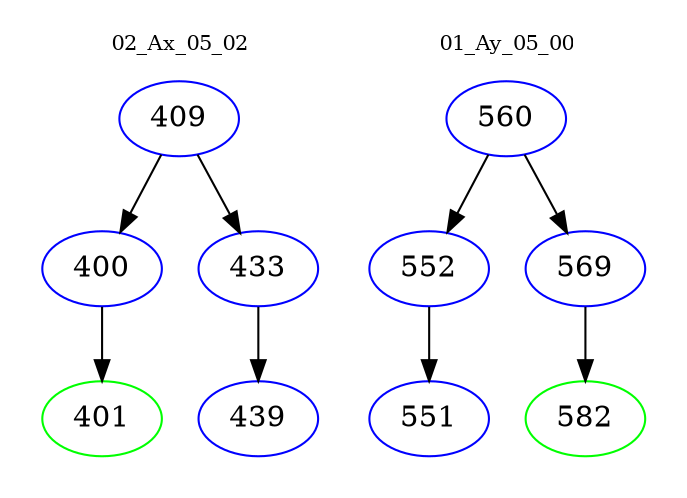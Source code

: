 digraph{
subgraph cluster_0 {
color = white
label = "02_Ax_05_02";
fontsize=10;
T0_409 [label="409", color="blue"]
T0_409 -> T0_400 [color="black"]
T0_400 [label="400", color="blue"]
T0_400 -> T0_401 [color="black"]
T0_401 [label="401", color="green"]
T0_409 -> T0_433 [color="black"]
T0_433 [label="433", color="blue"]
T0_433 -> T0_439 [color="black"]
T0_439 [label="439", color="blue"]
}
subgraph cluster_1 {
color = white
label = "01_Ay_05_00";
fontsize=10;
T1_560 [label="560", color="blue"]
T1_560 -> T1_552 [color="black"]
T1_552 [label="552", color="blue"]
T1_552 -> T1_551 [color="black"]
T1_551 [label="551", color="blue"]
T1_560 -> T1_569 [color="black"]
T1_569 [label="569", color="blue"]
T1_569 -> T1_582 [color="black"]
T1_582 [label="582", color="green"]
}
}

